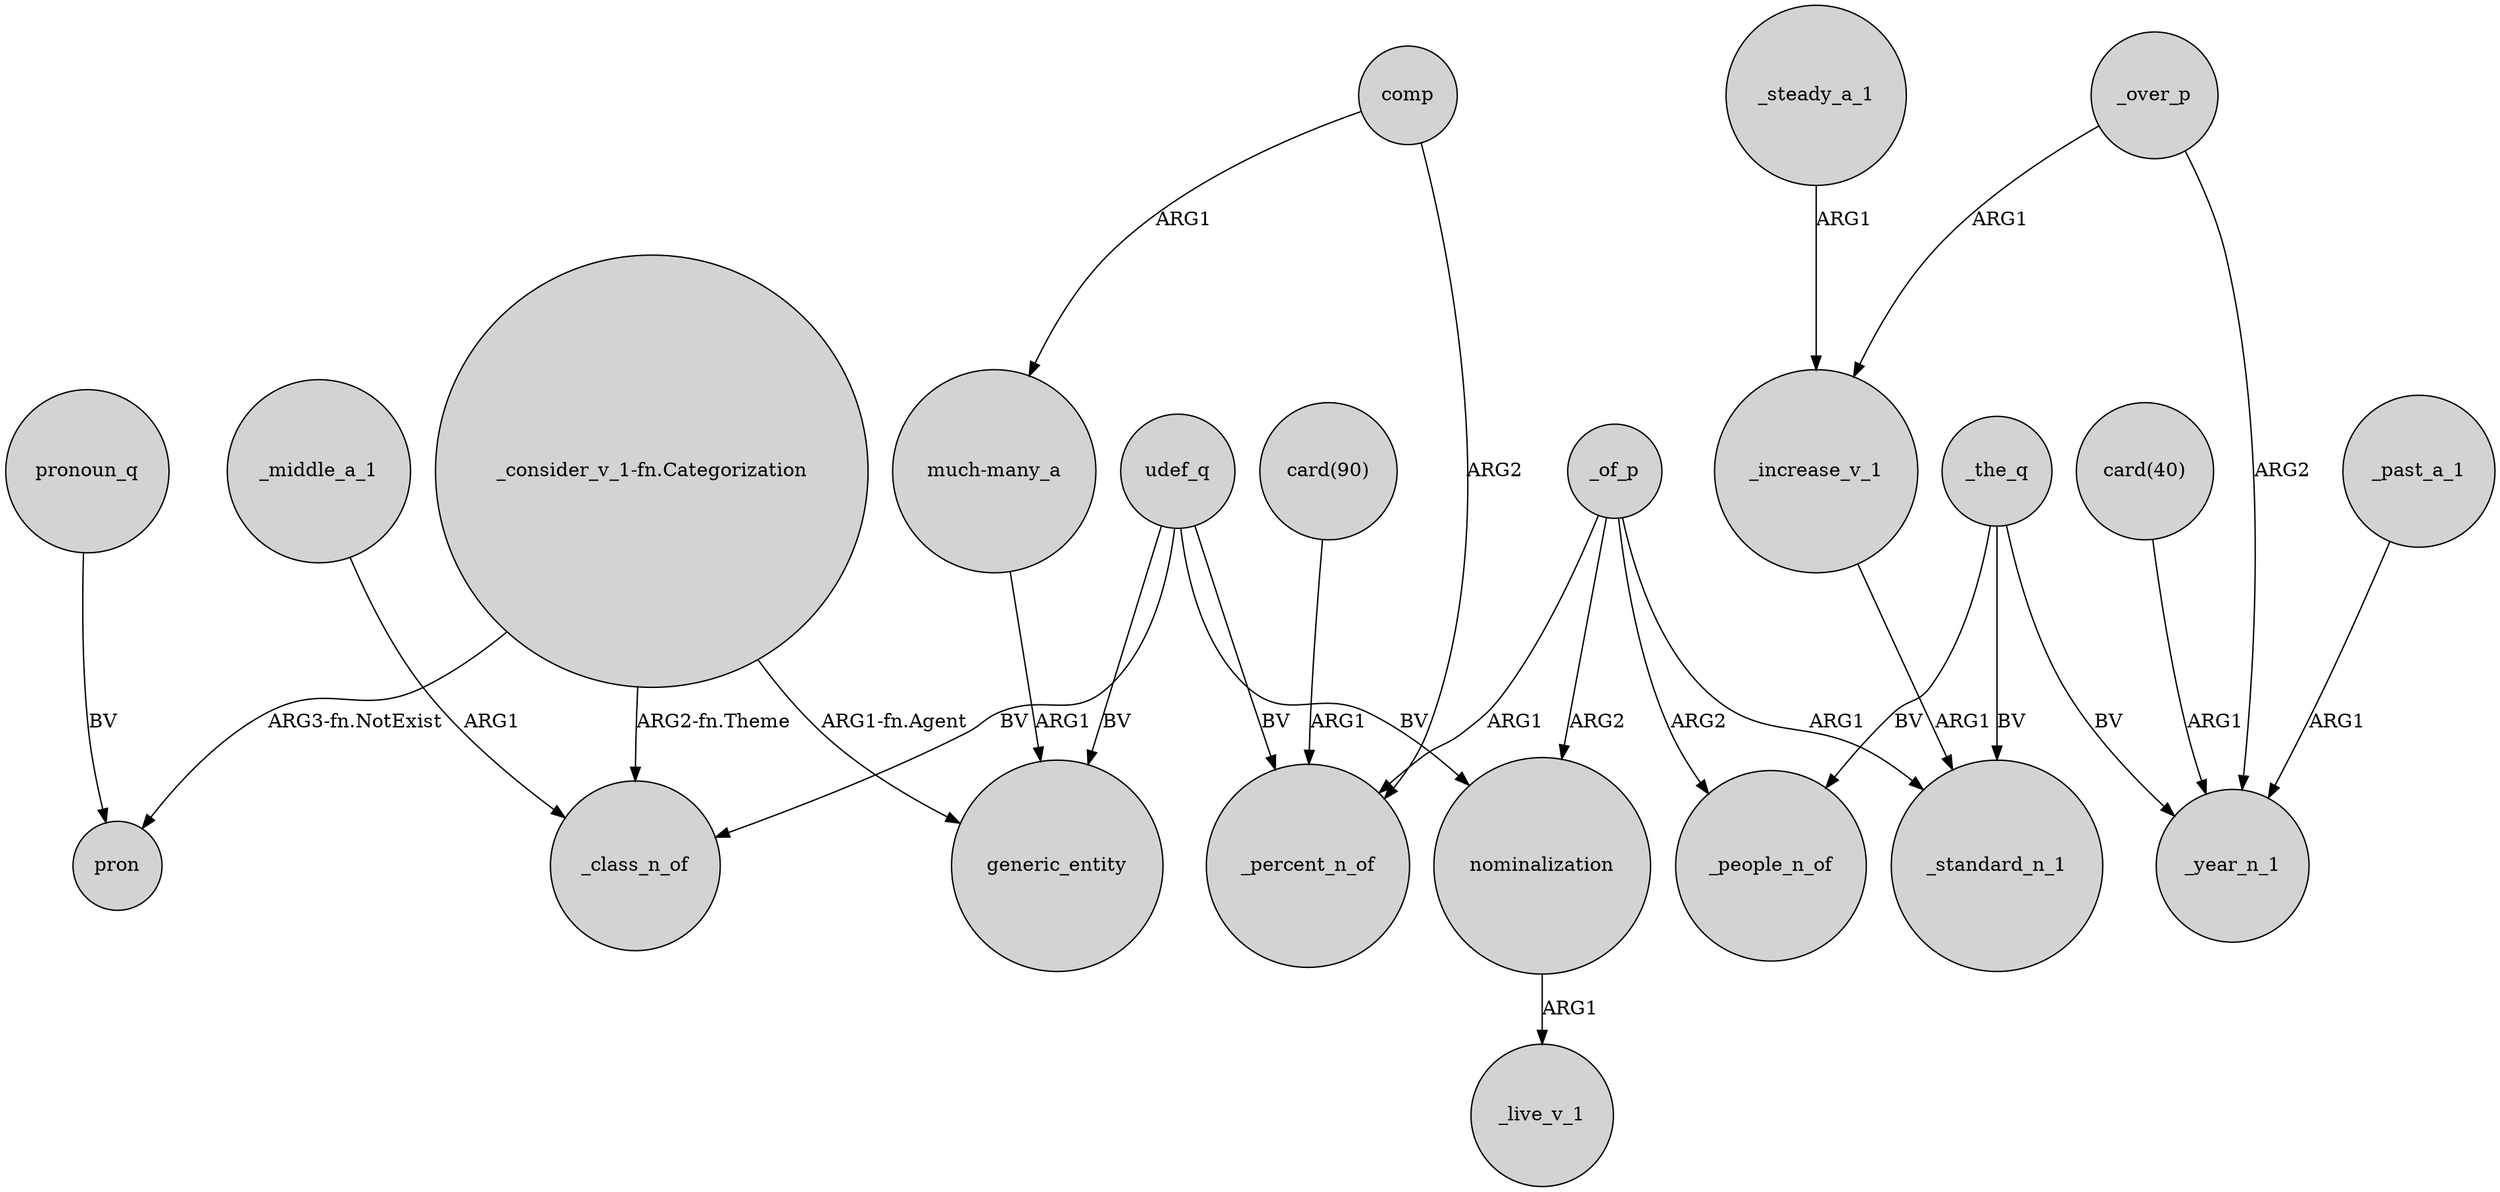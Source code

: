 digraph {
	node [shape=circle style=filled]
	"_consider_v_1-fn.Categorization" -> generic_entity [label="ARG1-fn.Agent"]
	udef_q -> generic_entity [label=BV]
	_increase_v_1 -> _standard_n_1 [label=ARG1]
	udef_q -> _class_n_of [label=BV]
	"card(40)" -> _year_n_1 [label=ARG1]
	"much-many_a" -> generic_entity [label=ARG1]
	comp -> _percent_n_of [label=ARG2]
	"_consider_v_1-fn.Categorization" -> pron [label="ARG3-fn.NotExist"]
	"_consider_v_1-fn.Categorization" -> _class_n_of [label="ARG2-fn.Theme"]
	_the_q -> _standard_n_1 [label=BV]
	_past_a_1 -> _year_n_1 [label=ARG1]
	_of_p -> _percent_n_of [label=ARG1]
	pronoun_q -> pron [label=BV]
	_of_p -> _people_n_of [label=ARG2]
	comp -> "much-many_a" [label=ARG1]
	_of_p -> _standard_n_1 [label=ARG1]
	_of_p -> nominalization [label=ARG2]
	udef_q -> nominalization [label=BV]
	_the_q -> _year_n_1 [label=BV]
	"card(90)" -> _percent_n_of [label=ARG1]
	_over_p -> _year_n_1 [label=ARG2]
	nominalization -> _live_v_1 [label=ARG1]
	_over_p -> _increase_v_1 [label=ARG1]
	_steady_a_1 -> _increase_v_1 [label=ARG1]
	udef_q -> _percent_n_of [label=BV]
	_the_q -> _people_n_of [label=BV]
	_middle_a_1 -> _class_n_of [label=ARG1]
}
